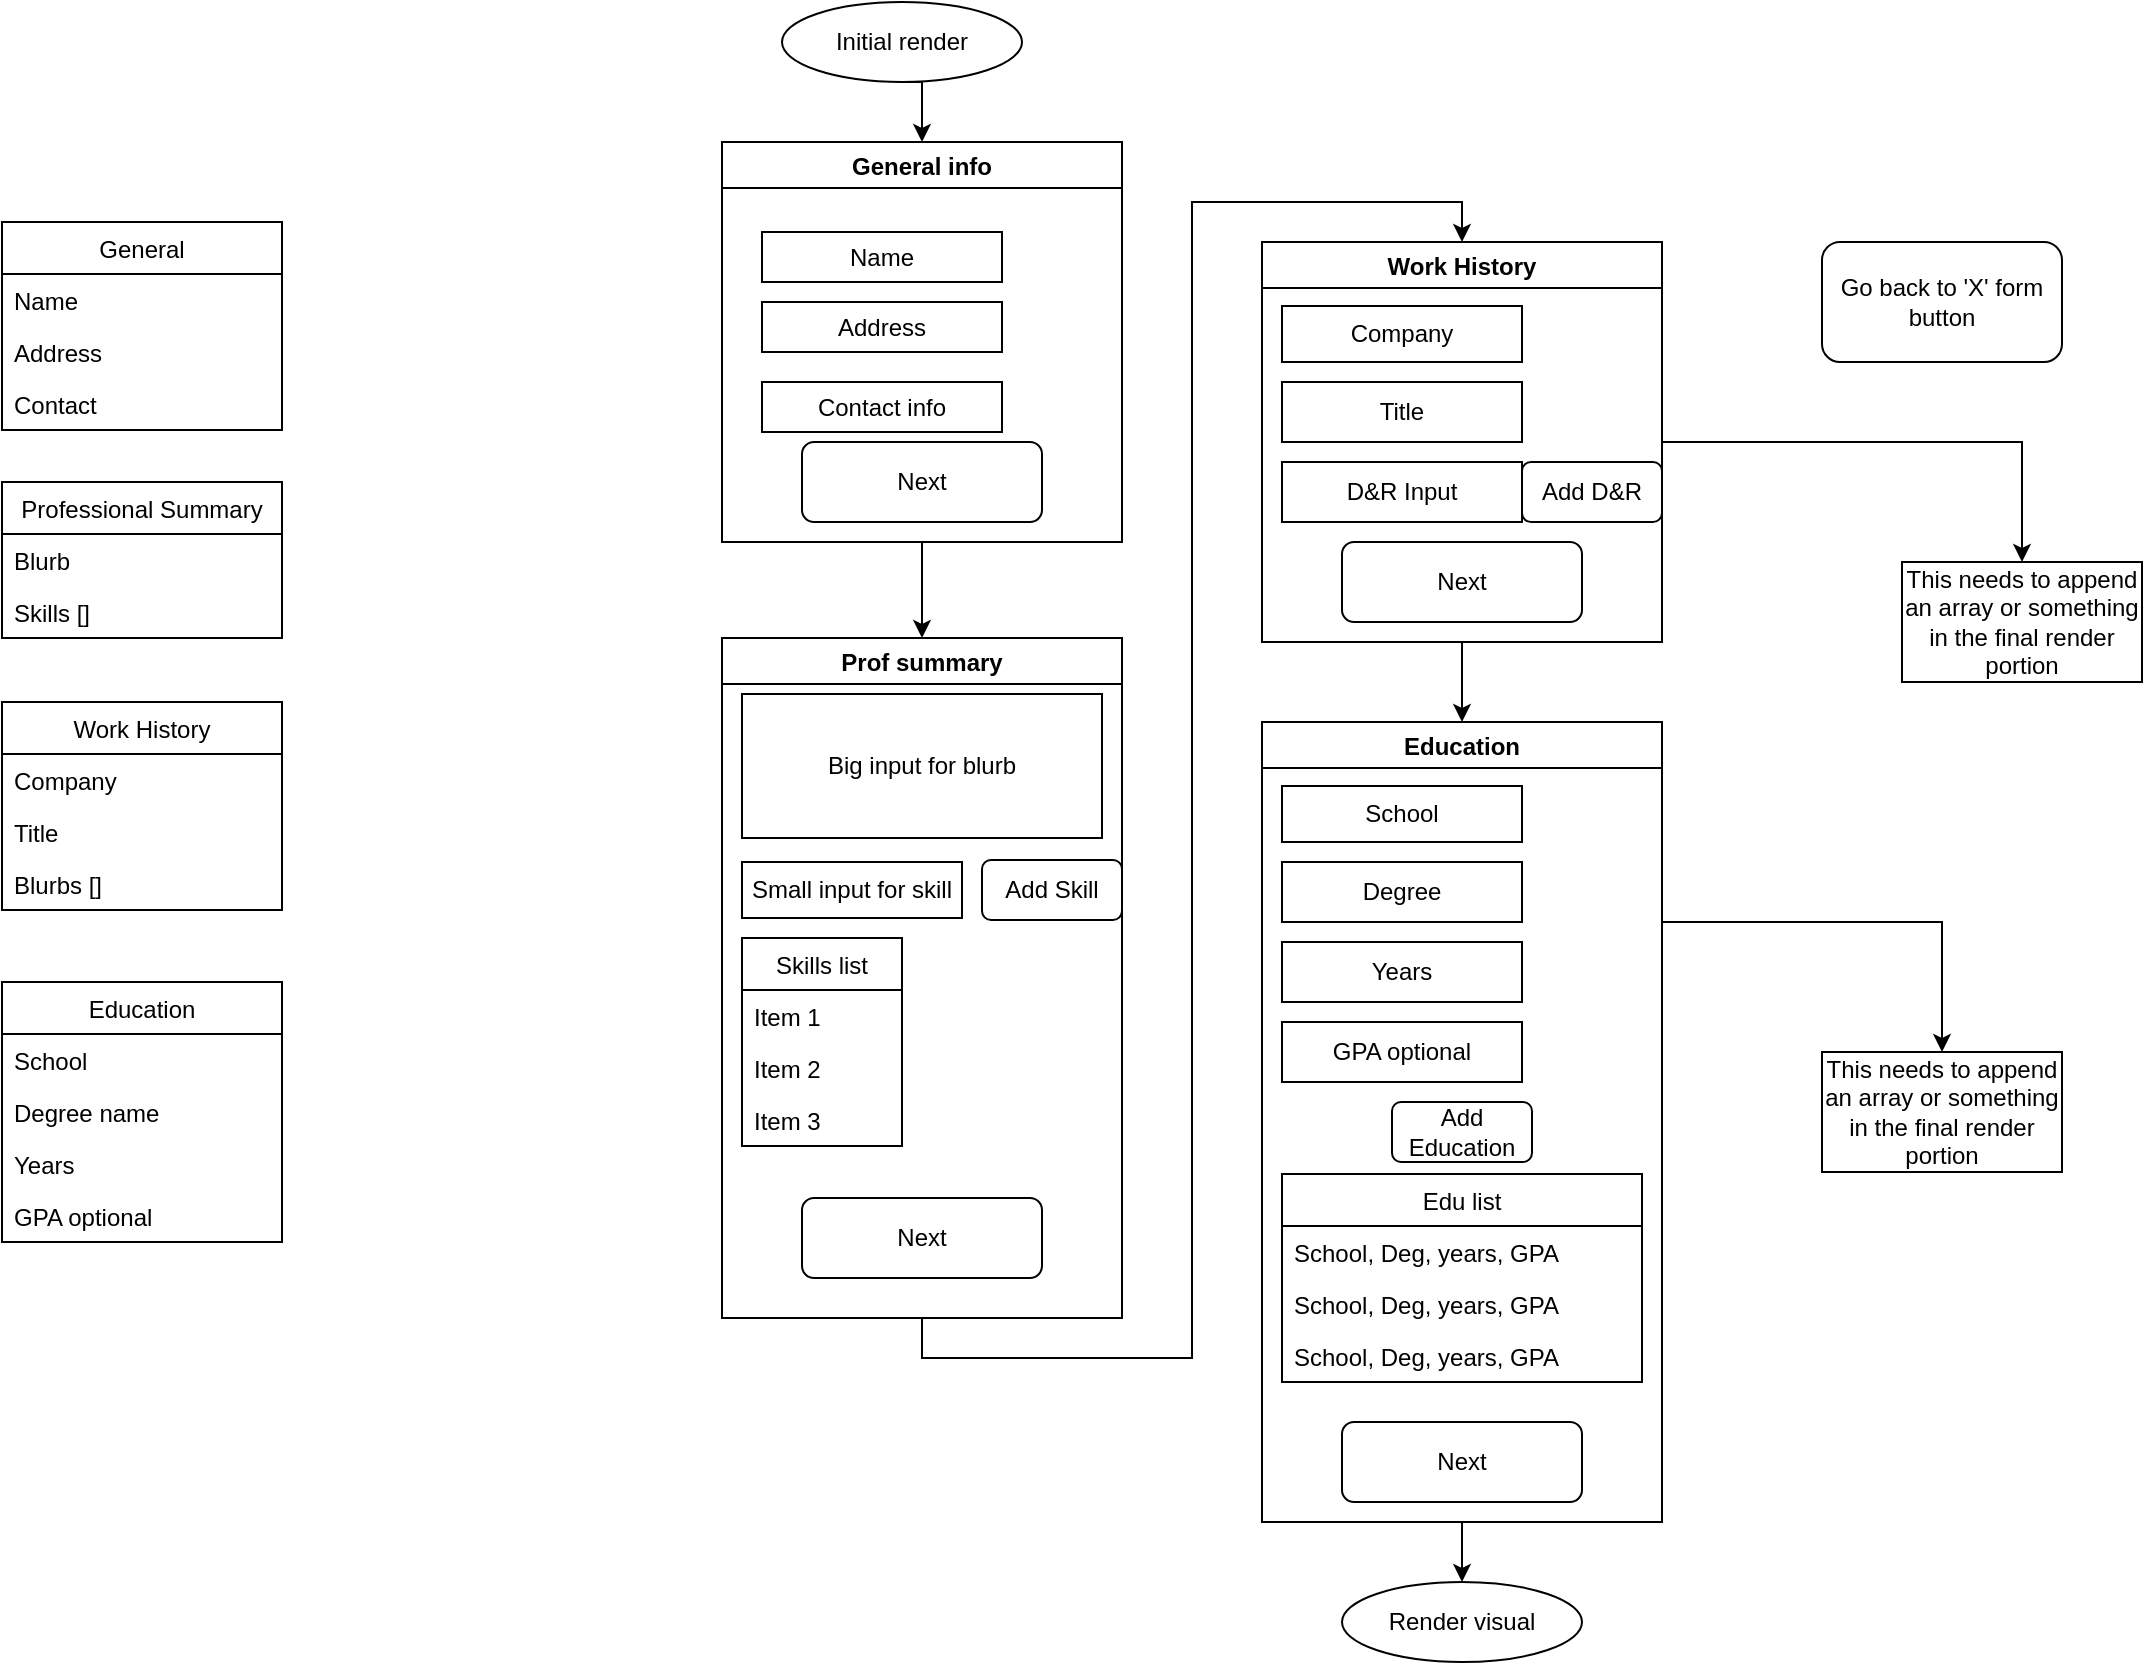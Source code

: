 <mxfile version="14.9.6" type="device" pages="2"><diagram id="_Z9rmpaxeLrHnZhNe5Z5" name="Page-1"><mxGraphModel dx="1742" dy="1000" grid="1" gridSize="10" guides="1" tooltips="1" connect="1" arrows="1" fold="1" page="0" pageScale="1" pageWidth="850" pageHeight="1100" math="0" shadow="0"><root><mxCell id="0"/><mxCell id="1" parent="0"/><mxCell id="4OWjrF904qboWcl3fvJq-4" value="General" style="swimlane;fontStyle=0;childLayout=stackLayout;horizontal=1;startSize=26;horizontalStack=0;resizeParent=1;resizeParentMax=0;resizeLast=0;collapsible=1;marginBottom=0;" parent="1" vertex="1"><mxGeometry x="-270" y="150" width="140" height="104" as="geometry"/></mxCell><mxCell id="4OWjrF904qboWcl3fvJq-5" value="Name" style="text;strokeColor=none;fillColor=none;align=left;verticalAlign=top;spacingLeft=4;spacingRight=4;overflow=hidden;rotatable=0;points=[[0,0.5],[1,0.5]];portConstraint=eastwest;" parent="4OWjrF904qboWcl3fvJq-4" vertex="1"><mxGeometry y="26" width="140" height="26" as="geometry"/></mxCell><mxCell id="4OWjrF904qboWcl3fvJq-6" value="Address" style="text;strokeColor=none;fillColor=none;align=left;verticalAlign=top;spacingLeft=4;spacingRight=4;overflow=hidden;rotatable=0;points=[[0,0.5],[1,0.5]];portConstraint=eastwest;" parent="4OWjrF904qboWcl3fvJq-4" vertex="1"><mxGeometry y="52" width="140" height="26" as="geometry"/></mxCell><mxCell id="4OWjrF904qboWcl3fvJq-7" value="Contact" style="text;strokeColor=none;fillColor=none;align=left;verticalAlign=top;spacingLeft=4;spacingRight=4;overflow=hidden;rotatable=0;points=[[0,0.5],[1,0.5]];portConstraint=eastwest;" parent="4OWjrF904qboWcl3fvJq-4" vertex="1"><mxGeometry y="78" width="140" height="26" as="geometry"/></mxCell><mxCell id="4OWjrF904qboWcl3fvJq-8" value="Professional Summary" style="swimlane;fontStyle=0;childLayout=stackLayout;horizontal=1;startSize=26;horizontalStack=0;resizeParent=1;resizeParentMax=0;resizeLast=0;collapsible=1;marginBottom=0;" parent="1" vertex="1"><mxGeometry x="-270" y="280" width="140" height="78" as="geometry"/></mxCell><mxCell id="4OWjrF904qboWcl3fvJq-9" value="Blurb" style="text;strokeColor=none;fillColor=none;align=left;verticalAlign=top;spacingLeft=4;spacingRight=4;overflow=hidden;rotatable=0;points=[[0,0.5],[1,0.5]];portConstraint=eastwest;" parent="4OWjrF904qboWcl3fvJq-8" vertex="1"><mxGeometry y="26" width="140" height="26" as="geometry"/></mxCell><mxCell id="4OWjrF904qboWcl3fvJq-10" value="Skills []" style="text;strokeColor=none;fillColor=none;align=left;verticalAlign=top;spacingLeft=4;spacingRight=4;overflow=hidden;rotatable=0;points=[[0,0.5],[1,0.5]];portConstraint=eastwest;" parent="4OWjrF904qboWcl3fvJq-8" vertex="1"><mxGeometry y="52" width="140" height="26" as="geometry"/></mxCell><mxCell id="4OWjrF904qboWcl3fvJq-20" value="Work History" style="swimlane;fontStyle=0;childLayout=stackLayout;horizontal=1;startSize=26;horizontalStack=0;resizeParent=1;resizeParentMax=0;resizeLast=0;collapsible=1;marginBottom=0;" parent="1" vertex="1"><mxGeometry x="-270" y="390" width="140" height="104" as="geometry"/></mxCell><mxCell id="4OWjrF904qboWcl3fvJq-21" value="Company" style="text;strokeColor=none;fillColor=none;align=left;verticalAlign=top;spacingLeft=4;spacingRight=4;overflow=hidden;rotatable=0;points=[[0,0.5],[1,0.5]];portConstraint=eastwest;" parent="4OWjrF904qboWcl3fvJq-20" vertex="1"><mxGeometry y="26" width="140" height="26" as="geometry"/></mxCell><mxCell id="4OWjrF904qboWcl3fvJq-22" value="Title" style="text;strokeColor=none;fillColor=none;align=left;verticalAlign=top;spacingLeft=4;spacingRight=4;overflow=hidden;rotatable=0;points=[[0,0.5],[1,0.5]];portConstraint=eastwest;" parent="4OWjrF904qboWcl3fvJq-20" vertex="1"><mxGeometry y="52" width="140" height="26" as="geometry"/></mxCell><mxCell id="4OWjrF904qboWcl3fvJq-23" value="Blurbs []" style="text;strokeColor=none;fillColor=none;align=left;verticalAlign=top;spacingLeft=4;spacingRight=4;overflow=hidden;rotatable=0;points=[[0,0.5],[1,0.5]];portConstraint=eastwest;" parent="4OWjrF904qboWcl3fvJq-20" vertex="1"><mxGeometry y="78" width="140" height="26" as="geometry"/></mxCell><mxCell id="2PSicm7x9DikVQZPDI3b-1" value="Education" style="swimlane;fontStyle=0;childLayout=stackLayout;horizontal=1;startSize=26;horizontalStack=0;resizeParent=1;resizeParentMax=0;resizeLast=0;collapsible=1;marginBottom=0;" parent="1" vertex="1"><mxGeometry x="-270" y="530" width="140" height="130" as="geometry"/></mxCell><mxCell id="2PSicm7x9DikVQZPDI3b-2" value="School" style="text;strokeColor=none;fillColor=none;align=left;verticalAlign=top;spacingLeft=4;spacingRight=4;overflow=hidden;rotatable=0;points=[[0,0.5],[1,0.5]];portConstraint=eastwest;" parent="2PSicm7x9DikVQZPDI3b-1" vertex="1"><mxGeometry y="26" width="140" height="26" as="geometry"/></mxCell><mxCell id="2PSicm7x9DikVQZPDI3b-3" value="Degree name" style="text;strokeColor=none;fillColor=none;align=left;verticalAlign=top;spacingLeft=4;spacingRight=4;overflow=hidden;rotatable=0;points=[[0,0.5],[1,0.5]];portConstraint=eastwest;" parent="2PSicm7x9DikVQZPDI3b-1" vertex="1"><mxGeometry y="52" width="140" height="26" as="geometry"/></mxCell><mxCell id="2PSicm7x9DikVQZPDI3b-16" value="Years" style="text;strokeColor=none;fillColor=none;align=left;verticalAlign=top;spacingLeft=4;spacingRight=4;overflow=hidden;rotatable=0;points=[[0,0.5],[1,0.5]];portConstraint=eastwest;" parent="2PSicm7x9DikVQZPDI3b-1" vertex="1"><mxGeometry y="78" width="140" height="26" as="geometry"/></mxCell><mxCell id="2PSicm7x9DikVQZPDI3b-18" value="GPA optional" style="text;strokeColor=none;fillColor=none;align=left;verticalAlign=top;spacingLeft=4;spacingRight=4;overflow=hidden;rotatable=0;points=[[0,0.5],[1,0.5]];portConstraint=eastwest;" parent="2PSicm7x9DikVQZPDI3b-1" vertex="1"><mxGeometry y="104" width="140" height="26" as="geometry"/></mxCell><mxCell id="2PSicm7x9DikVQZPDI3b-58" style="edgeStyle=orthogonalEdgeStyle;rounded=0;orthogonalLoop=1;jettySize=auto;html=1;exitX=0.5;exitY=1;exitDx=0;exitDy=0;entryX=0.5;entryY=0;entryDx=0;entryDy=0;" parent="1" source="2PSicm7x9DikVQZPDI3b-11" target="2PSicm7x9DikVQZPDI3b-21" edge="1"><mxGeometry relative="1" as="geometry"/></mxCell><mxCell id="2PSicm7x9DikVQZPDI3b-11" value="Initial render" style="ellipse;whiteSpace=wrap;html=1;" parent="1" vertex="1"><mxGeometry x="120" y="40" width="120" height="40" as="geometry"/></mxCell><mxCell id="2PSicm7x9DikVQZPDI3b-61" style="edgeStyle=orthogonalEdgeStyle;rounded=0;orthogonalLoop=1;jettySize=auto;html=1;exitX=0.5;exitY=1;exitDx=0;exitDy=0;entryX=0.5;entryY=0;entryDx=0;entryDy=0;" parent="1" source="2PSicm7x9DikVQZPDI3b-21" target="2PSicm7x9DikVQZPDI3b-26" edge="1"><mxGeometry relative="1" as="geometry"/></mxCell><mxCell id="2PSicm7x9DikVQZPDI3b-21" value="General info" style="swimlane;" parent="1" vertex="1"><mxGeometry x="90" y="110" width="200" height="200" as="geometry"/></mxCell><mxCell id="2PSicm7x9DikVQZPDI3b-22" value="Name" style="rounded=0;whiteSpace=wrap;html=1;" parent="2PSicm7x9DikVQZPDI3b-21" vertex="1"><mxGeometry x="20" y="45" width="120" height="25" as="geometry"/></mxCell><mxCell id="2PSicm7x9DikVQZPDI3b-23" value="Address" style="rounded=0;whiteSpace=wrap;html=1;" parent="2PSicm7x9DikVQZPDI3b-21" vertex="1"><mxGeometry x="20" y="80" width="120" height="25" as="geometry"/></mxCell><mxCell id="2PSicm7x9DikVQZPDI3b-24" value="Contact info" style="rounded=0;whiteSpace=wrap;html=1;" parent="2PSicm7x9DikVQZPDI3b-21" vertex="1"><mxGeometry x="20" y="120" width="120" height="25" as="geometry"/></mxCell><mxCell id="2PSicm7x9DikVQZPDI3b-25" value="Next" style="rounded=1;whiteSpace=wrap;html=1;" parent="2PSicm7x9DikVQZPDI3b-21" vertex="1"><mxGeometry x="40" y="150" width="120" height="40" as="geometry"/></mxCell><mxCell id="2PSicm7x9DikVQZPDI3b-62" style="edgeStyle=orthogonalEdgeStyle;rounded=0;orthogonalLoop=1;jettySize=auto;html=1;exitX=0.5;exitY=1;exitDx=0;exitDy=0;entryX=0.5;entryY=0;entryDx=0;entryDy=0;" parent="1" source="2PSicm7x9DikVQZPDI3b-26" target="2PSicm7x9DikVQZPDI3b-31" edge="1"><mxGeometry relative="1" as="geometry"/></mxCell><mxCell id="2PSicm7x9DikVQZPDI3b-26" value="Prof summary" style="swimlane;" parent="1" vertex="1"><mxGeometry x="90" y="358" width="200" height="340" as="geometry"/></mxCell><mxCell id="2PSicm7x9DikVQZPDI3b-27" value="Big input for blurb" style="rounded=0;whiteSpace=wrap;html=1;" parent="2PSicm7x9DikVQZPDI3b-26" vertex="1"><mxGeometry x="10" y="28" width="180" height="72" as="geometry"/></mxCell><mxCell id="2PSicm7x9DikVQZPDI3b-28" value="Small input for skill" style="rounded=0;whiteSpace=wrap;html=1;" parent="2PSicm7x9DikVQZPDI3b-26" vertex="1"><mxGeometry x="10" y="112" width="110" height="28" as="geometry"/></mxCell><mxCell id="2PSicm7x9DikVQZPDI3b-29" value="Add Skill" style="rounded=1;whiteSpace=wrap;html=1;" parent="2PSicm7x9DikVQZPDI3b-26" vertex="1"><mxGeometry x="130" y="111" width="70" height="30" as="geometry"/></mxCell><mxCell id="2PSicm7x9DikVQZPDI3b-30" value="Next" style="rounded=1;whiteSpace=wrap;html=1;" parent="2PSicm7x9DikVQZPDI3b-26" vertex="1"><mxGeometry x="40" y="280" width="120" height="40" as="geometry"/></mxCell><mxCell id="2PSicm7x9DikVQZPDI3b-34" value="Skills list" style="swimlane;fontStyle=0;childLayout=stackLayout;horizontal=1;startSize=26;horizontalStack=0;resizeParent=1;resizeParentMax=0;resizeLast=0;collapsible=1;marginBottom=0;" parent="2PSicm7x9DikVQZPDI3b-26" vertex="1"><mxGeometry x="10" y="150" width="80" height="104" as="geometry"/></mxCell><mxCell id="2PSicm7x9DikVQZPDI3b-35" value="Item 1" style="text;strokeColor=none;fillColor=none;align=left;verticalAlign=top;spacingLeft=4;spacingRight=4;overflow=hidden;rotatable=0;points=[[0,0.5],[1,0.5]];portConstraint=eastwest;" parent="2PSicm7x9DikVQZPDI3b-34" vertex="1"><mxGeometry y="26" width="80" height="26" as="geometry"/></mxCell><mxCell id="2PSicm7x9DikVQZPDI3b-36" value="Item 2" style="text;strokeColor=none;fillColor=none;align=left;verticalAlign=top;spacingLeft=4;spacingRight=4;overflow=hidden;rotatable=0;points=[[0,0.5],[1,0.5]];portConstraint=eastwest;" parent="2PSicm7x9DikVQZPDI3b-34" vertex="1"><mxGeometry y="52" width="80" height="26" as="geometry"/></mxCell><mxCell id="2PSicm7x9DikVQZPDI3b-37" value="Item 3" style="text;strokeColor=none;fillColor=none;align=left;verticalAlign=top;spacingLeft=4;spacingRight=4;overflow=hidden;rotatable=0;points=[[0,0.5],[1,0.5]];portConstraint=eastwest;" parent="2PSicm7x9DikVQZPDI3b-34" vertex="1"><mxGeometry y="78" width="80" height="26" as="geometry"/></mxCell><mxCell id="2PSicm7x9DikVQZPDI3b-63" style="edgeStyle=orthogonalEdgeStyle;rounded=0;orthogonalLoop=1;jettySize=auto;html=1;exitX=0.5;exitY=1;exitDx=0;exitDy=0;entryX=0.5;entryY=0;entryDx=0;entryDy=0;" parent="1" source="2PSicm7x9DikVQZPDI3b-31" target="2PSicm7x9DikVQZPDI3b-43" edge="1"><mxGeometry relative="1" as="geometry"/></mxCell><mxCell id="aD_T85sIrS3-Ur3b4Ghk-2" style="edgeStyle=orthogonalEdgeStyle;rounded=0;orthogonalLoop=1;jettySize=auto;html=1;exitX=1;exitY=0.5;exitDx=0;exitDy=0;entryX=0.5;entryY=0;entryDx=0;entryDy=0;" parent="1" source="2PSicm7x9DikVQZPDI3b-31" target="aD_T85sIrS3-Ur3b4Ghk-1" edge="1"><mxGeometry relative="1" as="geometry"/></mxCell><mxCell id="2PSicm7x9DikVQZPDI3b-31" value="Work History" style="swimlane;" parent="1" vertex="1"><mxGeometry x="360" y="160" width="200" height="200" as="geometry"/></mxCell><mxCell id="2PSicm7x9DikVQZPDI3b-38" value="Company" style="rounded=0;whiteSpace=wrap;html=1;" parent="2PSicm7x9DikVQZPDI3b-31" vertex="1"><mxGeometry x="10" y="32" width="120" height="28" as="geometry"/></mxCell><mxCell id="2PSicm7x9DikVQZPDI3b-39" value="Title" style="rounded=0;whiteSpace=wrap;html=1;" parent="2PSicm7x9DikVQZPDI3b-31" vertex="1"><mxGeometry x="10" y="70" width="120" height="30" as="geometry"/></mxCell><mxCell id="2PSicm7x9DikVQZPDI3b-40" value="D&amp;amp;R Input" style="rounded=0;whiteSpace=wrap;html=1;" parent="2PSicm7x9DikVQZPDI3b-31" vertex="1"><mxGeometry x="10" y="110" width="120" height="30" as="geometry"/></mxCell><mxCell id="2PSicm7x9DikVQZPDI3b-41" value="Add D&amp;amp;R" style="rounded=1;whiteSpace=wrap;html=1;" parent="2PSicm7x9DikVQZPDI3b-31" vertex="1"><mxGeometry x="130" y="110" width="70" height="30" as="geometry"/></mxCell><mxCell id="2PSicm7x9DikVQZPDI3b-42" value="Next" style="rounded=1;whiteSpace=wrap;html=1;" parent="2PSicm7x9DikVQZPDI3b-31" vertex="1"><mxGeometry x="40" y="150" width="120" height="40" as="geometry"/></mxCell><mxCell id="2PSicm7x9DikVQZPDI3b-65" style="edgeStyle=orthogonalEdgeStyle;rounded=0;orthogonalLoop=1;jettySize=auto;html=1;exitX=0.5;exitY=1;exitDx=0;exitDy=0;entryX=0.5;entryY=0;entryDx=0;entryDy=0;" parent="1" source="2PSicm7x9DikVQZPDI3b-43" target="2PSicm7x9DikVQZPDI3b-64" edge="1"><mxGeometry relative="1" as="geometry"/></mxCell><mxCell id="aD_T85sIrS3-Ur3b4Ghk-4" style="edgeStyle=orthogonalEdgeStyle;rounded=0;orthogonalLoop=1;jettySize=auto;html=1;exitX=1;exitY=0.25;exitDx=0;exitDy=0;entryX=0.5;entryY=0;entryDx=0;entryDy=0;" parent="1" source="2PSicm7x9DikVQZPDI3b-43" target="aD_T85sIrS3-Ur3b4Ghk-3" edge="1"><mxGeometry relative="1" as="geometry"><Array as="points"><mxPoint x="700" y="500"/></Array></mxGeometry></mxCell><mxCell id="2PSicm7x9DikVQZPDI3b-43" value="Education" style="swimlane;" parent="1" vertex="1"><mxGeometry x="360" y="400" width="200" height="400" as="geometry"/></mxCell><mxCell id="2PSicm7x9DikVQZPDI3b-44" value="School" style="rounded=0;whiteSpace=wrap;html=1;" parent="2PSicm7x9DikVQZPDI3b-43" vertex="1"><mxGeometry x="10" y="32" width="120" height="28" as="geometry"/></mxCell><mxCell id="2PSicm7x9DikVQZPDI3b-45" value="Degree" style="rounded=0;whiteSpace=wrap;html=1;" parent="2PSicm7x9DikVQZPDI3b-43" vertex="1"><mxGeometry x="10" y="70" width="120" height="30" as="geometry"/></mxCell><mxCell id="2PSicm7x9DikVQZPDI3b-46" value="Years" style="rounded=0;whiteSpace=wrap;html=1;" parent="2PSicm7x9DikVQZPDI3b-43" vertex="1"><mxGeometry x="10" y="110" width="120" height="30" as="geometry"/></mxCell><mxCell id="2PSicm7x9DikVQZPDI3b-47" value="Add Education" style="rounded=1;whiteSpace=wrap;html=1;" parent="2PSicm7x9DikVQZPDI3b-43" vertex="1"><mxGeometry x="65" y="190" width="70" height="30" as="geometry"/></mxCell><mxCell id="2PSicm7x9DikVQZPDI3b-48" value="Next" style="rounded=1;whiteSpace=wrap;html=1;" parent="2PSicm7x9DikVQZPDI3b-43" vertex="1"><mxGeometry x="40" y="350" width="120" height="40" as="geometry"/></mxCell><mxCell id="2PSicm7x9DikVQZPDI3b-51" value="GPA optional" style="rounded=0;whiteSpace=wrap;html=1;" parent="2PSicm7x9DikVQZPDI3b-43" vertex="1"><mxGeometry x="10" y="150" width="120" height="30" as="geometry"/></mxCell><mxCell id="2PSicm7x9DikVQZPDI3b-52" value="Edu list" style="swimlane;fontStyle=0;childLayout=stackLayout;horizontal=1;startSize=26;horizontalStack=0;resizeParent=1;resizeParentMax=0;resizeLast=0;collapsible=1;marginBottom=0;" parent="2PSicm7x9DikVQZPDI3b-43" vertex="1"><mxGeometry x="10" y="226" width="180" height="104" as="geometry"/></mxCell><mxCell id="2PSicm7x9DikVQZPDI3b-53" value="School, Deg, years, GPA" style="text;strokeColor=none;fillColor=none;align=left;verticalAlign=top;spacingLeft=4;spacingRight=4;overflow=hidden;rotatable=0;points=[[0,0.5],[1,0.5]];portConstraint=eastwest;" parent="2PSicm7x9DikVQZPDI3b-52" vertex="1"><mxGeometry y="26" width="180" height="26" as="geometry"/></mxCell><mxCell id="2PSicm7x9DikVQZPDI3b-56" value="School, Deg, years, GPA" style="text;strokeColor=none;fillColor=none;align=left;verticalAlign=top;spacingLeft=4;spacingRight=4;overflow=hidden;rotatable=0;points=[[0,0.5],[1,0.5]];portConstraint=eastwest;" parent="2PSicm7x9DikVQZPDI3b-52" vertex="1"><mxGeometry y="52" width="180" height="26" as="geometry"/></mxCell><mxCell id="2PSicm7x9DikVQZPDI3b-57" value="School, Deg, years, GPA" style="text;strokeColor=none;fillColor=none;align=left;verticalAlign=top;spacingLeft=4;spacingRight=4;overflow=hidden;rotatable=0;points=[[0,0.5],[1,0.5]];portConstraint=eastwest;" parent="2PSicm7x9DikVQZPDI3b-52" vertex="1"><mxGeometry y="78" width="180" height="26" as="geometry"/></mxCell><mxCell id="2PSicm7x9DikVQZPDI3b-64" value="Render visual" style="ellipse;whiteSpace=wrap;html=1;" parent="1" vertex="1"><mxGeometry x="400" y="830" width="120" height="40" as="geometry"/></mxCell><mxCell id="2PSicm7x9DikVQZPDI3b-66" value="Go back to 'X' form button" style="rounded=1;whiteSpace=wrap;html=1;" parent="1" vertex="1"><mxGeometry x="640" y="160" width="120" height="60" as="geometry"/></mxCell><mxCell id="aD_T85sIrS3-Ur3b4Ghk-1" value="This needs to append an array or something in the final render portion" style="rounded=0;whiteSpace=wrap;html=1;" parent="1" vertex="1"><mxGeometry x="680" y="320" width="120" height="60" as="geometry"/></mxCell><mxCell id="aD_T85sIrS3-Ur3b4Ghk-3" value="This needs to append an array or something in the final render portion" style="rounded=0;whiteSpace=wrap;html=1;" parent="1" vertex="1"><mxGeometry x="640" y="565" width="120" height="60" as="geometry"/></mxCell></root></mxGraphModel></diagram><diagram id="61nLqGEsX1ROtOPRexFF" name="Page-2"><mxGraphModel dx="1102" dy="1023" grid="1" gridSize="10" guides="1" tooltips="1" connect="1" arrows="1" fold="1" page="0" pageScale="1" pageWidth="850" pageHeight="1100" math="0" shadow="0"><root><mxCell id="VQTKwQElnLa3zTQ08tGf-0"/><mxCell id="VQTKwQElnLa3zTQ08tGf-1" parent="VQTKwQElnLa3zTQ08tGf-0"/><mxCell id="VQTKwQElnLa3zTQ08tGf-7" style="edgeStyle=orthogonalEdgeStyle;rounded=0;orthogonalLoop=1;jettySize=auto;html=1;exitX=0;exitY=1;exitDx=0;exitDy=0;entryX=0.5;entryY=0;entryDx=0;entryDy=0;startArrow=classic;startFill=1;" edge="1" parent="VQTKwQElnLa3zTQ08tGf-1" source="VQTKwQElnLa3zTQ08tGf-2" target="VQTKwQElnLa3zTQ08tGf-3"><mxGeometry relative="1" as="geometry"/></mxCell><mxCell id="VQTKwQElnLa3zTQ08tGf-8" style="edgeStyle=orthogonalEdgeStyle;rounded=0;orthogonalLoop=1;jettySize=auto;html=1;exitX=0.25;exitY=1;exitDx=0;exitDy=0;entryX=0.5;entryY=0;entryDx=0;entryDy=0;startArrow=classic;startFill=1;" edge="1" parent="VQTKwQElnLa3zTQ08tGf-1" source="VQTKwQElnLa3zTQ08tGf-2" target="VQTKwQElnLa3zTQ08tGf-4"><mxGeometry relative="1" as="geometry"><Array as="points"><mxPoint x="330" y="100"/><mxPoint x="260" y="100"/></Array></mxGeometry></mxCell><mxCell id="VQTKwQElnLa3zTQ08tGf-9" style="edgeStyle=orthogonalEdgeStyle;rounded=0;orthogonalLoop=1;jettySize=auto;html=1;exitX=0.75;exitY=1;exitDx=0;exitDy=0;entryX=0.5;entryY=0;entryDx=0;entryDy=0;startArrow=classic;startFill=1;" edge="1" parent="VQTKwQElnLa3zTQ08tGf-1" source="VQTKwQElnLa3zTQ08tGf-2" target="VQTKwQElnLa3zTQ08tGf-5"><mxGeometry relative="1" as="geometry"><Array as="points"><mxPoint x="390" y="100"/><mxPoint x="460" y="100"/></Array></mxGeometry></mxCell><mxCell id="VQTKwQElnLa3zTQ08tGf-10" style="edgeStyle=orthogonalEdgeStyle;rounded=0;orthogonalLoop=1;jettySize=auto;html=1;exitX=1;exitY=1;exitDx=0;exitDy=0;entryX=0.5;entryY=0;entryDx=0;entryDy=0;startArrow=classic;startFill=1;" edge="1" parent="VQTKwQElnLa3zTQ08tGf-1" source="VQTKwQElnLa3zTQ08tGf-2" target="VQTKwQElnLa3zTQ08tGf-6"><mxGeometry relative="1" as="geometry"/></mxCell><mxCell id="VQTKwQElnLa3zTQ08tGf-21" style="edgeStyle=orthogonalEdgeStyle;rounded=0;orthogonalLoop=1;jettySize=auto;html=1;exitX=0.5;exitY=0;exitDx=0;exitDy=0;entryX=0.5;entryY=1;entryDx=0;entryDy=0;startArrow=none;startFill=0;" edge="1" parent="VQTKwQElnLa3zTQ08tGf-1" source="VQTKwQElnLa3zTQ08tGf-2" target="VQTKwQElnLa3zTQ08tGf-11"><mxGeometry relative="1" as="geometry"/></mxCell><mxCell id="VQTKwQElnLa3zTQ08tGf-2" value="App" style="rounded=0;whiteSpace=wrap;html=1;" vertex="1" parent="VQTKwQElnLa3zTQ08tGf-1"><mxGeometry x="300" width="120" height="60" as="geometry"/></mxCell><mxCell id="VQTKwQElnLa3zTQ08tGf-3" value="General" style="rounded=0;whiteSpace=wrap;html=1;fillColor=#d5e8d4;strokeColor=#82b366;" vertex="1" parent="VQTKwQElnLa3zTQ08tGf-1"><mxGeometry y="120" width="120" height="60" as="geometry"/></mxCell><mxCell id="VQTKwQElnLa3zTQ08tGf-4" value="ProfSum" style="rounded=0;whiteSpace=wrap;html=1;fillColor=#d5e8d4;strokeColor=#82b366;" vertex="1" parent="VQTKwQElnLa3zTQ08tGf-1"><mxGeometry x="200" y="120" width="120" height="60" as="geometry"/></mxCell><mxCell id="VQTKwQElnLa3zTQ08tGf-5" value="WorkHist" style="rounded=0;whiteSpace=wrap;html=1;" vertex="1" parent="VQTKwQElnLa3zTQ08tGf-1"><mxGeometry x="400" y="120" width="120" height="60" as="geometry"/></mxCell><mxCell id="VQTKwQElnLa3zTQ08tGf-6" value="Edu" style="rounded=0;whiteSpace=wrap;html=1;" vertex="1" parent="VQTKwQElnLa3zTQ08tGf-1"><mxGeometry x="600" y="120" width="120" height="60" as="geometry"/></mxCell><mxCell id="VQTKwQElnLa3zTQ08tGf-11" value="FinalView" style="rounded=0;whiteSpace=wrap;html=1;" vertex="1" parent="VQTKwQElnLa3zTQ08tGf-1"><mxGeometry x="300" y="-140" width="120" height="60" as="geometry"/></mxCell><mxCell id="VQTKwQElnLa3zTQ08tGf-14" style="edgeStyle=orthogonalEdgeStyle;rounded=0;orthogonalLoop=1;jettySize=auto;html=1;exitX=0.5;exitY=0;exitDx=0;exitDy=0;entryX=0.5;entryY=1;entryDx=0;entryDy=0;startArrow=none;startFill=0;" edge="1" parent="VQTKwQElnLa3zTQ08tGf-1" source="VQTKwQElnLa3zTQ08tGf-13" target="VQTKwQElnLa3zTQ08tGf-3"><mxGeometry relative="1" as="geometry"/></mxCell><mxCell id="VQTKwQElnLa3zTQ08tGf-13" value="name&lt;br&gt;address&lt;br&gt;phone&lt;br&gt;email" style="rounded=0;whiteSpace=wrap;html=1;fillColor=#d5e8d4;strokeColor=#82b366;" vertex="1" parent="VQTKwQElnLa3zTQ08tGf-1"><mxGeometry y="240" width="120" height="60" as="geometry"/></mxCell><mxCell id="VQTKwQElnLa3zTQ08tGf-16" style="edgeStyle=orthogonalEdgeStyle;rounded=0;orthogonalLoop=1;jettySize=auto;html=1;exitX=0.5;exitY=0;exitDx=0;exitDy=0;entryX=0.5;entryY=1;entryDx=0;entryDy=0;startArrow=none;startFill=0;" edge="1" parent="VQTKwQElnLa3zTQ08tGf-1" source="VQTKwQElnLa3zTQ08tGf-15" target="VQTKwQElnLa3zTQ08tGf-4"><mxGeometry relative="1" as="geometry"/></mxCell><mxCell id="VQTKwQElnLa3zTQ08tGf-15" value="skills []&lt;br&gt;newSkill{ text, id }" style="rounded=0;whiteSpace=wrap;html=1;fillColor=#d5e8d4;strokeColor=#82b366;" vertex="1" parent="VQTKwQElnLa3zTQ08tGf-1"><mxGeometry x="200" y="240" width="120" height="60" as="geometry"/></mxCell><mxCell id="VQTKwQElnLa3zTQ08tGf-18" style="edgeStyle=orthogonalEdgeStyle;rounded=0;orthogonalLoop=1;jettySize=auto;html=1;exitX=0.5;exitY=0;exitDx=0;exitDy=0;entryX=0.5;entryY=1;entryDx=0;entryDy=0;startArrow=none;startFill=0;" edge="1" parent="VQTKwQElnLa3zTQ08tGf-1" source="VQTKwQElnLa3zTQ08tGf-17" target="VQTKwQElnLa3zTQ08tGf-5"><mxGeometry relative="1" as="geometry"/></mxCell><mxCell id="VQTKwQElnLa3zTQ08tGf-17" value="company&lt;br&gt;title&lt;br&gt;newDuty { duty, id }&lt;br&gt;duties []" style="rounded=0;whiteSpace=wrap;html=1;" vertex="1" parent="VQTKwQElnLa3zTQ08tGf-1"><mxGeometry x="400" y="240" width="120" height="60" as="geometry"/></mxCell><mxCell id="VQTKwQElnLa3zTQ08tGf-20" style="edgeStyle=orthogonalEdgeStyle;rounded=0;orthogonalLoop=1;jettySize=auto;html=1;exitX=0.5;exitY=0;exitDx=0;exitDy=0;entryX=0.5;entryY=1;entryDx=0;entryDy=0;startArrow=none;startFill=0;" edge="1" parent="VQTKwQElnLa3zTQ08tGf-1" source="VQTKwQElnLa3zTQ08tGf-19" target="VQTKwQElnLa3zTQ08tGf-6"><mxGeometry relative="1" as="geometry"/></mxCell><mxCell id="VQTKwQElnLa3zTQ08tGf-19" value="newEdu {&lt;br&gt;school, degree, years, gpa, id }&lt;br&gt;edu []" style="rounded=0;whiteSpace=wrap;html=1;" vertex="1" parent="VQTKwQElnLa3zTQ08tGf-1"><mxGeometry x="600" y="240" width="120" height="60" as="geometry"/></mxCell></root></mxGraphModel></diagram></mxfile>
